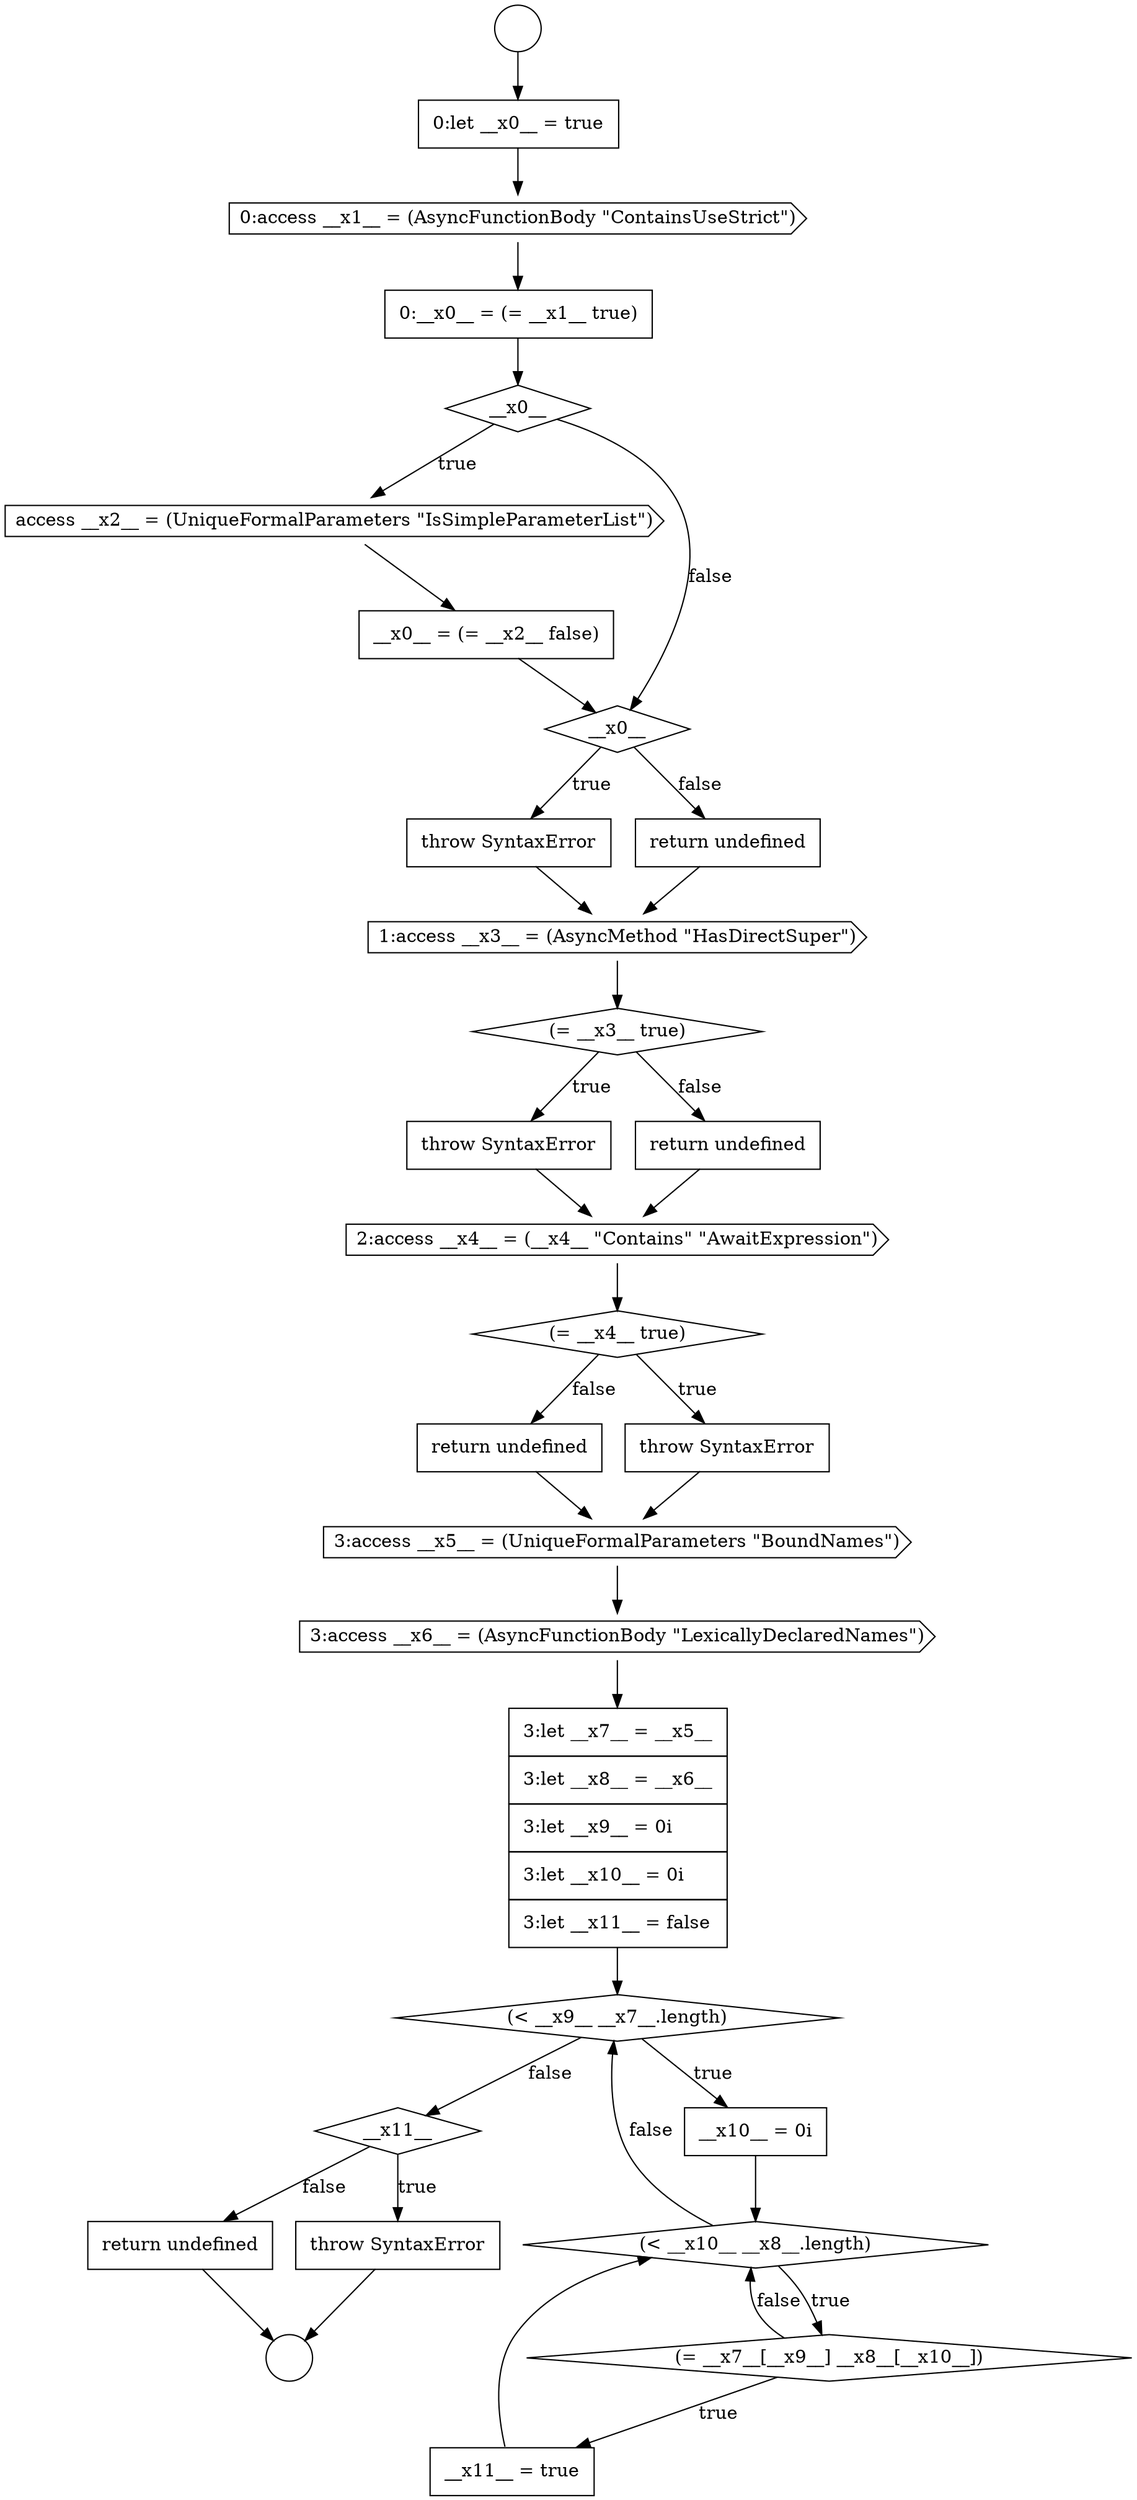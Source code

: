 digraph {
  node17815 [shape=none, margin=0, label=<<font color="black">
    <table border="0" cellborder="1" cellspacing="0" cellpadding="10">
      <tr><td align="left">throw SyntaxError</td></tr>
    </table>
  </font>> color="black" fillcolor="white" style=filled]
  node17791 [shape=none, margin=0, label=<<font color="black">
    <table border="0" cellborder="1" cellspacing="0" cellpadding="10">
      <tr><td align="left">0:__x0__ = (= __x1__ true)</td></tr>
    </table>
  </font>> color="black" fillcolor="white" style=filled]
  node17798 [shape=cds, label=<<font color="black">1:access __x3__ = (AsyncMethod &quot;HasDirectSuper&quot;)</font>> color="black" fillcolor="white" style=filled]
  node17807 [shape=cds, label=<<font color="black">3:access __x6__ = (AsyncFunctionBody &quot;LexicallyDeclaredNames&quot;)</font>> color="black" fillcolor="white" style=filled]
  node17811 [shape=diamond, label=<<font color="black">(&lt; __x10__ __x8__.length)</font>> color="black" fillcolor="white" style=filled]
  node17793 [shape=cds, label=<<font color="black">access __x2__ = (UniqueFormalParameters &quot;IsSimpleParameterList&quot;)</font>> color="black" fillcolor="white" style=filled]
  node17812 [shape=diamond, label=<<font color="black">(= __x7__[__x9__] __x8__[__x10__])</font>> color="black" fillcolor="white" style=filled]
  node17800 [shape=none, margin=0, label=<<font color="black">
    <table border="0" cellborder="1" cellspacing="0" cellpadding="10">
      <tr><td align="left">throw SyntaxError</td></tr>
    </table>
  </font>> color="black" fillcolor="white" style=filled]
  node17813 [shape=none, margin=0, label=<<font color="black">
    <table border="0" cellborder="1" cellspacing="0" cellpadding="10">
      <tr><td align="left">__x11__ = true</td></tr>
    </table>
  </font>> color="black" fillcolor="white" style=filled]
  node17790 [shape=cds, label=<<font color="black">0:access __x1__ = (AsyncFunctionBody &quot;ContainsUseStrict&quot;)</font>> color="black" fillcolor="white" style=filled]
  node17814 [shape=diamond, label=<<font color="black">__x11__</font>> color="black" fillcolor="white" style=filled]
  node17808 [shape=none, margin=0, label=<<font color="black">
    <table border="0" cellborder="1" cellspacing="0" cellpadding="10">
      <tr><td align="left">3:let __x7__ = __x5__</td></tr>
      <tr><td align="left">3:let __x8__ = __x6__</td></tr>
      <tr><td align="left">3:let __x9__ = 0i</td></tr>
      <tr><td align="left">3:let __x10__ = 0i</td></tr>
      <tr><td align="left">3:let __x11__ = false</td></tr>
    </table>
  </font>> color="black" fillcolor="white" style=filled]
  node17810 [shape=none, margin=0, label=<<font color="black">
    <table border="0" cellborder="1" cellspacing="0" cellpadding="10">
      <tr><td align="left">__x10__ = 0i</td></tr>
    </table>
  </font>> color="black" fillcolor="white" style=filled]
  node17803 [shape=diamond, label=<<font color="black">(= __x4__ true)</font>> color="black" fillcolor="white" style=filled]
  node17788 [shape=circle label=" " color="black" fillcolor="white" style=filled]
  node17816 [shape=none, margin=0, label=<<font color="black">
    <table border="0" cellborder="1" cellspacing="0" cellpadding="10">
      <tr><td align="left">return undefined</td></tr>
    </table>
  </font>> color="black" fillcolor="white" style=filled]
  node17787 [shape=circle label=" " color="black" fillcolor="white" style=filled]
  node17802 [shape=cds, label=<<font color="black">2:access __x4__ = (__x4__ &quot;Contains&quot; &quot;AwaitExpression&quot;)</font>> color="black" fillcolor="white" style=filled]
  node17799 [shape=diamond, label=<<font color="black">(= __x3__ true)</font>> color="black" fillcolor="white" style=filled]
  node17806 [shape=cds, label=<<font color="black">3:access __x5__ = (UniqueFormalParameters &quot;BoundNames&quot;)</font>> color="black" fillcolor="white" style=filled]
  node17795 [shape=diamond, label=<<font color="black">__x0__</font>> color="black" fillcolor="white" style=filled]
  node17801 [shape=none, margin=0, label=<<font color="black">
    <table border="0" cellborder="1" cellspacing="0" cellpadding="10">
      <tr><td align="left">return undefined</td></tr>
    </table>
  </font>> color="black" fillcolor="white" style=filled]
  node17789 [shape=none, margin=0, label=<<font color="black">
    <table border="0" cellborder="1" cellspacing="0" cellpadding="10">
      <tr><td align="left">0:let __x0__ = true</td></tr>
    </table>
  </font>> color="black" fillcolor="white" style=filled]
  node17794 [shape=none, margin=0, label=<<font color="black">
    <table border="0" cellborder="1" cellspacing="0" cellpadding="10">
      <tr><td align="left">__x0__ = (= __x2__ false)</td></tr>
    </table>
  </font>> color="black" fillcolor="white" style=filled]
  node17809 [shape=diamond, label=<<font color="black">(&lt; __x9__ __x7__.length)</font>> color="black" fillcolor="white" style=filled]
  node17796 [shape=none, margin=0, label=<<font color="black">
    <table border="0" cellborder="1" cellspacing="0" cellpadding="10">
      <tr><td align="left">throw SyntaxError</td></tr>
    </table>
  </font>> color="black" fillcolor="white" style=filled]
  node17805 [shape=none, margin=0, label=<<font color="black">
    <table border="0" cellborder="1" cellspacing="0" cellpadding="10">
      <tr><td align="left">return undefined</td></tr>
    </table>
  </font>> color="black" fillcolor="white" style=filled]
  node17804 [shape=none, margin=0, label=<<font color="black">
    <table border="0" cellborder="1" cellspacing="0" cellpadding="10">
      <tr><td align="left">throw SyntaxError</td></tr>
    </table>
  </font>> color="black" fillcolor="white" style=filled]
  node17797 [shape=none, margin=0, label=<<font color="black">
    <table border="0" cellborder="1" cellspacing="0" cellpadding="10">
      <tr><td align="left">return undefined</td></tr>
    </table>
  </font>> color="black" fillcolor="white" style=filled]
  node17792 [shape=diamond, label=<<font color="black">__x0__</font>> color="black" fillcolor="white" style=filled]
  node17806 -> node17807 [ color="black"]
  node17789 -> node17790 [ color="black"]
  node17807 -> node17808 [ color="black"]
  node17794 -> node17795 [ color="black"]
  node17800 -> node17802 [ color="black"]
  node17797 -> node17798 [ color="black"]
  node17792 -> node17793 [label=<<font color="black">true</font>> color="black"]
  node17792 -> node17795 [label=<<font color="black">false</font>> color="black"]
  node17802 -> node17803 [ color="black"]
  node17815 -> node17788 [ color="black"]
  node17812 -> node17813 [label=<<font color="black">true</font>> color="black"]
  node17812 -> node17811 [label=<<font color="black">false</font>> color="black"]
  node17808 -> node17809 [ color="black"]
  node17791 -> node17792 [ color="black"]
  node17798 -> node17799 [ color="black"]
  node17805 -> node17806 [ color="black"]
  node17799 -> node17800 [label=<<font color="black">true</font>> color="black"]
  node17799 -> node17801 [label=<<font color="black">false</font>> color="black"]
  node17811 -> node17812 [label=<<font color="black">true</font>> color="black"]
  node17811 -> node17809 [label=<<font color="black">false</font>> color="black"]
  node17810 -> node17811 [ color="black"]
  node17793 -> node17794 [ color="black"]
  node17790 -> node17791 [ color="black"]
  node17795 -> node17796 [label=<<font color="black">true</font>> color="black"]
  node17795 -> node17797 [label=<<font color="black">false</font>> color="black"]
  node17813 -> node17811 [ color="black"]
  node17803 -> node17804 [label=<<font color="black">true</font>> color="black"]
  node17803 -> node17805 [label=<<font color="black">false</font>> color="black"]
  node17809 -> node17810 [label=<<font color="black">true</font>> color="black"]
  node17809 -> node17814 [label=<<font color="black">false</font>> color="black"]
  node17816 -> node17788 [ color="black"]
  node17801 -> node17802 [ color="black"]
  node17796 -> node17798 [ color="black"]
  node17814 -> node17815 [label=<<font color="black">true</font>> color="black"]
  node17814 -> node17816 [label=<<font color="black">false</font>> color="black"]
  node17804 -> node17806 [ color="black"]
  node17787 -> node17789 [ color="black"]
}

